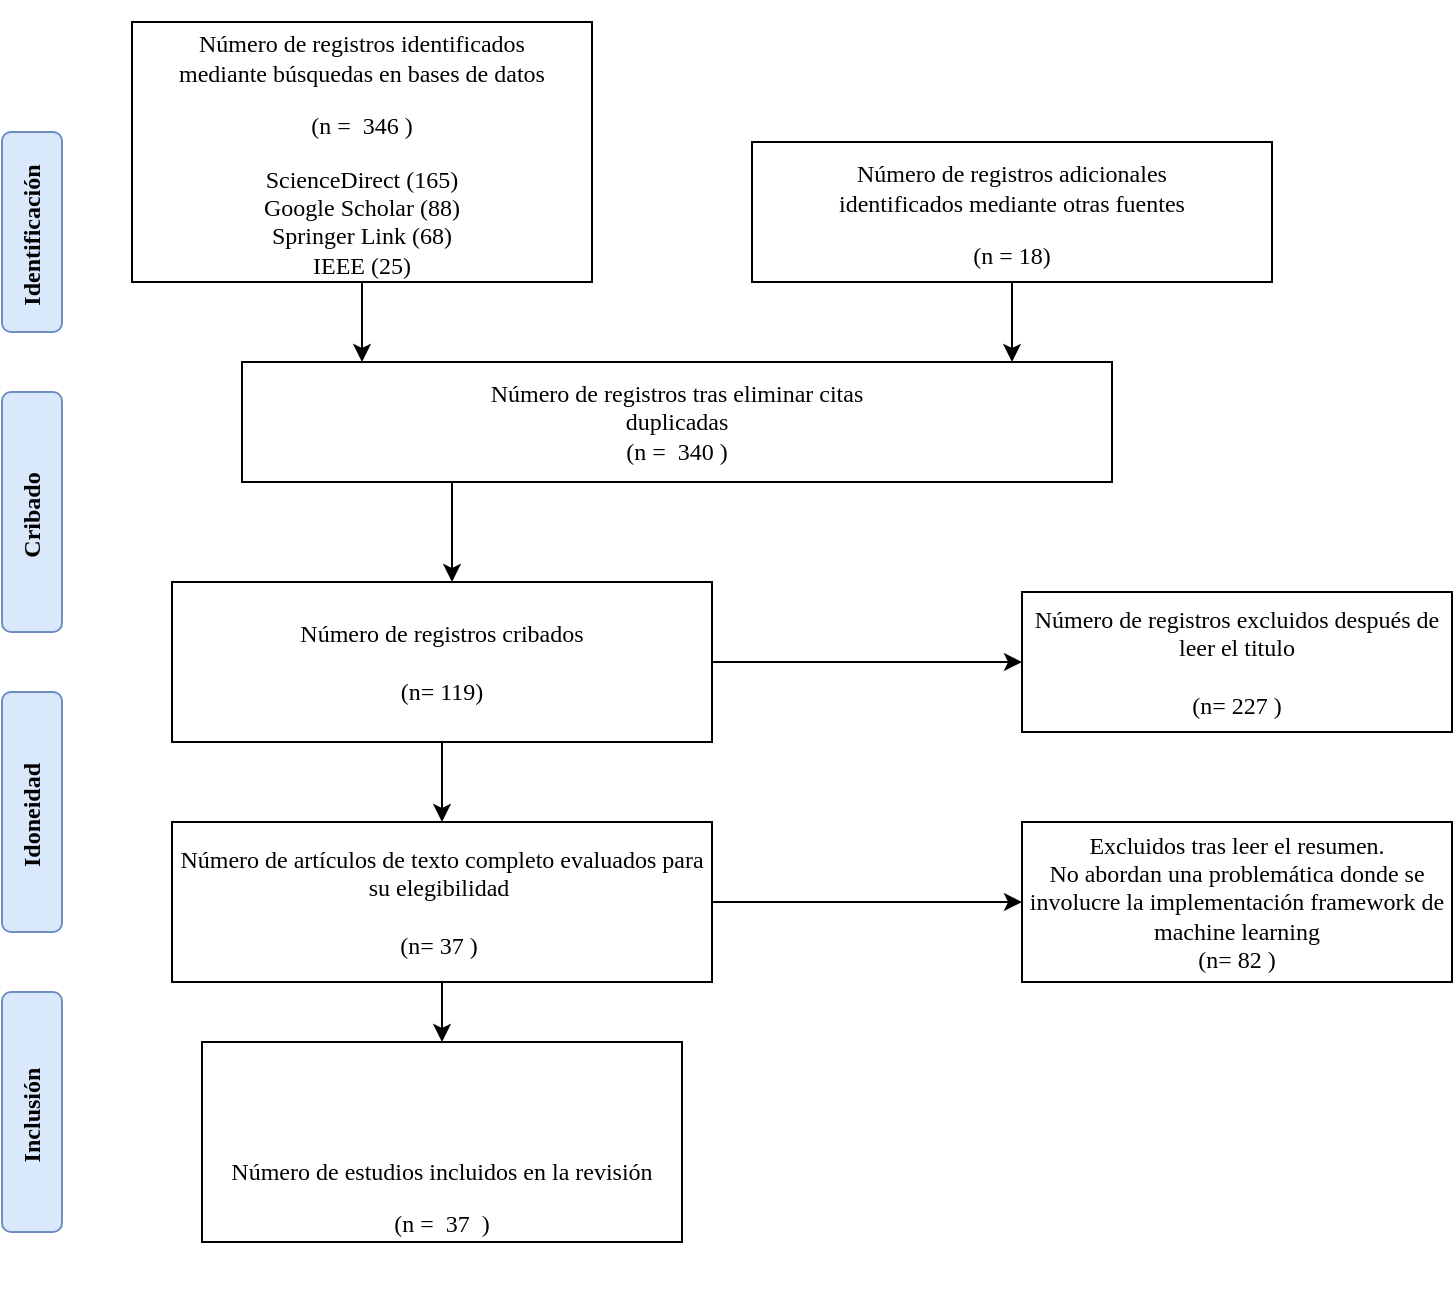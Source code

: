 <mxfile version="21.5.0" type="github">
  <diagram name="Página-1" id="ZtZ3Ds6f9lcYi9fkY5Td">
    <mxGraphModel dx="934" dy="1462" grid="1" gridSize="10" guides="1" tooltips="1" connect="1" arrows="1" fold="1" page="1" pageScale="1" pageWidth="1100" pageHeight="850" math="0" shadow="0">
      <root>
        <mxCell id="0" />
        <mxCell id="1" parent="0" />
        <mxCell id="eSXVUBHYgicq2QWfFTog-1" value="" style="edgeStyle=orthogonalEdgeStyle;rounded=0;orthogonalLoop=1;jettySize=auto;html=1;fontFamily=Times New Roman;fontSize=12;" edge="1" parent="1" source="eSXVUBHYgicq2QWfFTog-2" target="eSXVUBHYgicq2QWfFTog-4">
          <mxGeometry relative="1" as="geometry">
            <Array as="points">
              <mxPoint x="205" y="70" />
              <mxPoint x="205" y="70" />
            </Array>
          </mxGeometry>
        </mxCell>
        <mxCell id="eSXVUBHYgicq2QWfFTog-2" value="&lt;br style=&quot;font-size: 12px;&quot;&gt;Número de registros identificados&lt;br style=&quot;font-size: 12px;&quot;&gt;mediante búsquedas en bases de datos&lt;br style=&quot;font-size: 12px;&quot;&gt;&lt;p class=&quot;MsoNormal&quot; style=&quot;font-size: 12px;&quot; align=&quot;center&quot;&gt;&lt;span style=&quot;font-size: 12px;&quot; lang=&quot;ES&quot;&gt;(n =&amp;nbsp; 346 )&lt;/span&gt;&lt;/p&gt;&lt;p class=&quot;MsoNormal&quot; style=&quot;font-size: 12px;&quot; align=&quot;center&quot;&gt;&lt;span style=&quot;font-size: 12px;&quot; lang=&quot;ES&quot;&gt;ScienceDirect (165)&lt;br style=&quot;font-size: 12px;&quot;&gt;Google Scholar (88)&lt;br style=&quot;font-size: 12px;&quot;&gt;Springer Link (68)&lt;br style=&quot;font-size: 12px;&quot;&gt;IEEE (25)&lt;br style=&quot;font-size: 12px;&quot;&gt;&lt;/span&gt;&lt;/p&gt;" style="rounded=0;whiteSpace=wrap;html=1;fontFamily=Times New Roman;fontSize=12;" vertex="1" parent="1">
          <mxGeometry x="90" y="-100" width="230" height="130" as="geometry" />
        </mxCell>
        <mxCell id="eSXVUBHYgicq2QWfFTog-3" value="" style="edgeStyle=orthogonalEdgeStyle;rounded=0;orthogonalLoop=1;jettySize=auto;html=1;fontFamily=Times New Roman;fontSize=12;" edge="1" parent="1" source="eSXVUBHYgicq2QWfFTog-4" target="eSXVUBHYgicq2QWfFTog-9">
          <mxGeometry relative="1" as="geometry">
            <Array as="points">
              <mxPoint x="250" y="140" />
              <mxPoint x="250" y="140" />
            </Array>
          </mxGeometry>
        </mxCell>
        <mxCell id="eSXVUBHYgicq2QWfFTog-4" value="&lt;div style=&quot;font-size: 12px;&quot;&gt;&lt;span style=&quot;background-color: initial; font-size: 12px;&quot;&gt;Número de registros tras eliminar citas&lt;/span&gt;&lt;/div&gt;duplicadas&lt;br style=&quot;font-size: 12px;&quot;&gt;&lt;span style=&quot;font-size: 12px; background-color: initial;&quot;&gt;(n =&amp;nbsp; 340 )&lt;/span&gt;" style="whiteSpace=wrap;html=1;rounded=0;align=center;fontFamily=Times New Roman;fontSize=12;" vertex="1" parent="1">
          <mxGeometry x="145" y="70" width="435" height="60" as="geometry" />
        </mxCell>
        <mxCell id="eSXVUBHYgicq2QWfFTog-5" value="" style="edgeStyle=orthogonalEdgeStyle;rounded=0;orthogonalLoop=1;jettySize=auto;html=1;fontFamily=Times New Roman;fontSize=12;" edge="1" parent="1" source="eSXVUBHYgicq2QWfFTog-6" target="eSXVUBHYgicq2QWfFTog-4">
          <mxGeometry relative="1" as="geometry">
            <Array as="points">
              <mxPoint x="530" y="70" />
              <mxPoint x="530" y="70" />
            </Array>
          </mxGeometry>
        </mxCell>
        <mxCell id="eSXVUBHYgicq2QWfFTog-6" value="&lt;br style=&quot;font-size: 12px;&quot;&gt;Número de registros adicionales&lt;br style=&quot;font-size: 12px;&quot;&gt;identificados mediante otras fuentes&lt;p class=&quot;MsoNormal&quot; style=&quot;font-size: 12px;&quot; align=&quot;center&quot;&gt;&lt;span style=&quot;font-size: 12px;&quot; lang=&quot;ES&quot;&gt;(n = 18)&lt;/span&gt;&lt;/p&gt;" style="rounded=0;whiteSpace=wrap;html=1;fontFamily=Times New Roman;fontSize=12;" vertex="1" parent="1">
          <mxGeometry x="400" y="-40" width="260" height="70" as="geometry" />
        </mxCell>
        <mxCell id="eSXVUBHYgicq2QWfFTog-7" value="" style="edgeStyle=orthogonalEdgeStyle;rounded=0;orthogonalLoop=1;jettySize=auto;html=1;fontFamily=Times New Roman;fontSize=12;" edge="1" parent="1" source="eSXVUBHYgicq2QWfFTog-9" target="eSXVUBHYgicq2QWfFTog-12">
          <mxGeometry relative="1" as="geometry" />
        </mxCell>
        <mxCell id="eSXVUBHYgicq2QWfFTog-8" value="" style="edgeStyle=orthogonalEdgeStyle;rounded=0;orthogonalLoop=1;jettySize=auto;html=1;fontFamily=Times New Roman;fontSize=12;" edge="1" parent="1" source="eSXVUBHYgicq2QWfFTog-9" target="eSXVUBHYgicq2QWfFTog-14">
          <mxGeometry relative="1" as="geometry" />
        </mxCell>
        <mxCell id="eSXVUBHYgicq2QWfFTog-9" value="Número de registros cribados&lt;br style=&quot;font-size: 12px;&quot;&gt;&lt;br style=&quot;font-size: 12px;&quot;&gt;(n= 119)" style="whiteSpace=wrap;html=1;rounded=0;fontFamily=Times New Roman;fontSize=12;" vertex="1" parent="1">
          <mxGeometry x="110" y="180" width="270" height="80" as="geometry" />
        </mxCell>
        <mxCell id="eSXVUBHYgicq2QWfFTog-10" value="" style="edgeStyle=orthogonalEdgeStyle;rounded=0;orthogonalLoop=1;jettySize=auto;html=1;fontFamily=Times New Roman;fontSize=12;" edge="1" parent="1" source="eSXVUBHYgicq2QWfFTog-12" target="eSXVUBHYgicq2QWfFTog-13">
          <mxGeometry relative="1" as="geometry" />
        </mxCell>
        <mxCell id="eSXVUBHYgicq2QWfFTog-11" value="" style="edgeStyle=orthogonalEdgeStyle;rounded=0;orthogonalLoop=1;jettySize=auto;html=1;fontFamily=Times New Roman;fontSize=12;" edge="1" parent="1" source="eSXVUBHYgicq2QWfFTog-12" target="eSXVUBHYgicq2QWfFTog-15">
          <mxGeometry relative="1" as="geometry" />
        </mxCell>
        <mxCell id="eSXVUBHYgicq2QWfFTog-12" value="Número de artículos de texto completo evaluados para su elegibilidad&amp;nbsp;&lt;br style=&quot;font-size: 12px;&quot;&gt;&lt;br style=&quot;font-size: 12px;&quot;&gt;(n= 37 )&amp;nbsp;" style="whiteSpace=wrap;html=1;rounded=0;fontFamily=Times New Roman;fontSize=12;" vertex="1" parent="1">
          <mxGeometry x="110" y="300" width="270" height="80" as="geometry" />
        </mxCell>
        <mxCell id="eSXVUBHYgicq2QWfFTog-13" value="&lt;br style=&quot;font-size: 12px;&quot;&gt;&lt;br style=&quot;font-size: 12px;&quot;&gt;&lt;br style=&quot;font-size: 12px;&quot;&gt;&lt;p style=&quot;text-align: center; font-size: 12px;&quot; class=&quot;MsoNormal&quot; align=&quot;center&quot;&gt;&lt;span style=&quot;font-size: 12px;&quot; lang=&quot;ES&quot;&gt;&lt;br style=&quot;font-size: 12px;&quot;&gt;&lt;/span&gt;&lt;/p&gt;&lt;p style=&quot;text-align: center; font-size: 12px;&quot; class=&quot;MsoNormal&quot; align=&quot;center&quot;&gt;&lt;span style=&quot;font-size: 12px; background-color: initial;&quot;&gt;Número de estudios incluidos en la revisión&lt;br style=&quot;font-size: 12px;&quot;&gt;&lt;/span&gt;&lt;/p&gt;&lt;p style=&quot;text-align: center; font-size: 12px;&quot; class=&quot;MsoNormal&quot; align=&quot;center&quot;&gt;&lt;span style=&quot;font-size: 12px;&quot; lang=&quot;ES&quot;&gt;(n =&lt;span style=&quot;font-size: 12px;&quot;&gt;&amp;nbsp; 37&amp;nbsp; &lt;/span&gt;)&lt;/span&gt;&lt;/p&gt;&lt;br style=&quot;font-size: 12px;&quot;&gt;" style="whiteSpace=wrap;html=1;rounded=0;fontFamily=Times New Roman;fontSize=12;" vertex="1" parent="1">
          <mxGeometry x="125" y="410" width="240" height="100" as="geometry" />
        </mxCell>
        <mxCell id="eSXVUBHYgicq2QWfFTog-14" value="Número de registros excluidos después de leer el titulo &lt;br&gt;&lt;br&gt;(n= 227 )" style="whiteSpace=wrap;html=1;rounded=0;fontFamily=Times New Roman;" vertex="1" parent="1">
          <mxGeometry x="535" y="185" width="215" height="70" as="geometry" />
        </mxCell>
        <mxCell id="eSXVUBHYgicq2QWfFTog-15" value="Excluidos tras leer el resumen.&lt;br&gt;No abordan una problemática donde se involucre la implementación framework de machine learning&lt;br&gt;(n= 82 )" style="whiteSpace=wrap;html=1;rounded=0;fontFamily=Times New Roman;" vertex="1" parent="1">
          <mxGeometry x="535" y="300" width="215" height="80" as="geometry" />
        </mxCell>
        <mxCell id="eSXVUBHYgicq2QWfFTog-16" value="&lt;b style=&quot;font-size: 12px;&quot;&gt;Identificación&amp;nbsp;&lt;/b&gt;" style="rounded=1;whiteSpace=wrap;html=1;rotation=-90;fillColor=#dae8fc;strokeColor=#6c8ebf;fontFamily=Times New Roman;fontSize=12;" vertex="1" parent="1">
          <mxGeometry x="-10" y="-10" width="100" height="30" as="geometry" />
        </mxCell>
        <mxCell id="eSXVUBHYgicq2QWfFTog-17" value="&lt;b style=&quot;font-size: 12px;&quot;&gt;Cribado&amp;nbsp;&lt;/b&gt;" style="rounded=1;whiteSpace=wrap;html=1;fillColor=#dae8fc;strokeColor=#6c8ebf;rotation=-90;fontFamily=Times New Roman;fontSize=12;" vertex="1" parent="1">
          <mxGeometry x="-20" y="130" width="120" height="30" as="geometry" />
        </mxCell>
        <mxCell id="eSXVUBHYgicq2QWfFTog-18" value="&lt;b style=&quot;font-size: 12px;&quot;&gt;Idoneidad&amp;nbsp;&lt;/b&gt;" style="rounded=1;whiteSpace=wrap;html=1;fillColor=#dae8fc;strokeColor=#6c8ebf;rotation=-90;fontFamily=Times New Roman;fontSize=12;" vertex="1" parent="1">
          <mxGeometry x="-20" y="280" width="120" height="30" as="geometry" />
        </mxCell>
        <mxCell id="eSXVUBHYgicq2QWfFTog-19" value="&lt;b style=&quot;font-size: 12px;&quot;&gt;Inclusión&amp;nbsp;&lt;/b&gt;" style="rounded=1;whiteSpace=wrap;html=1;fillColor=#dae8fc;strokeColor=#6c8ebf;rotation=-90;fontFamily=Times New Roman;fontSize=12;" vertex="1" parent="1">
          <mxGeometry x="-20" y="430" width="120" height="30" as="geometry" />
        </mxCell>
      </root>
    </mxGraphModel>
  </diagram>
</mxfile>
